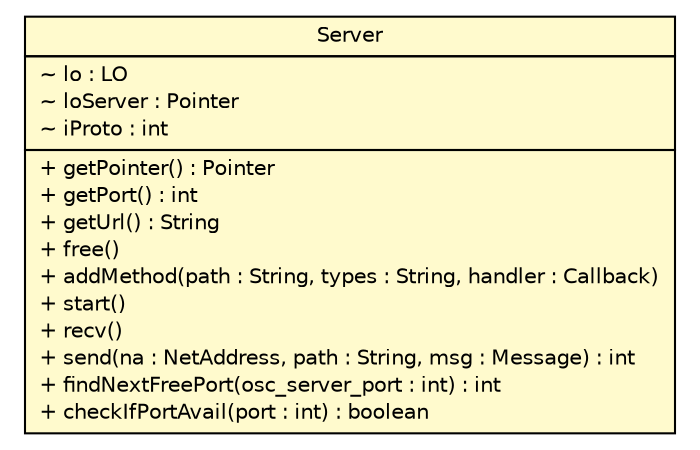#!/usr/local/bin/dot
#
# Class diagram 
# Generated by UMLGraph version R5_6_6-10-gc1d994 (http://www.umlgraph.org/)
#

digraph G {
	edge [fontname="Helvetica",fontsize=10,labelfontname="Helvetica",labelfontsize=10];
	node [fontname="Helvetica",fontsize=10,shape=plaintext];
	nodesep=0.25;
	ranksep=0.5;
	// ch.lowres.jlo.Server
	c176 [label=<<table title="ch.lowres.jlo.Server" border="0" cellborder="1" cellspacing="0" cellpadding="2" port="p" bgcolor="lemonChiffon" href="./Server.html">
		<tr><td><table border="0" cellspacing="0" cellpadding="1">
<tr><td align="center" balign="center"> Server </td></tr>
		</table></td></tr>
		<tr><td><table border="0" cellspacing="0" cellpadding="1">
<tr><td align="left" balign="left"> ~ lo : LO </td></tr>
<tr><td align="left" balign="left"> ~ loServer : Pointer </td></tr>
<tr><td align="left" balign="left"> ~ iProto : int </td></tr>
		</table></td></tr>
		<tr><td><table border="0" cellspacing="0" cellpadding="1">
<tr><td align="left" balign="left"> + getPointer() : Pointer </td></tr>
<tr><td align="left" balign="left"> + getPort() : int </td></tr>
<tr><td align="left" balign="left"> + getUrl() : String </td></tr>
<tr><td align="left" balign="left"> + free() </td></tr>
<tr><td align="left" balign="left"> + addMethod(path : String, types : String, handler : Callback) </td></tr>
<tr><td align="left" balign="left"> + start() </td></tr>
<tr><td align="left" balign="left"> + recv() </td></tr>
<tr><td align="left" balign="left"> + send(na : NetAddress, path : String, msg : Message) : int </td></tr>
<tr><td align="left" balign="left"> + findNextFreePort(osc_server_port : int) : int </td></tr>
<tr><td align="left" balign="left"> + checkIfPortAvail(port : int) : boolean </td></tr>
		</table></td></tr>
		</table>>, URL="./Server.html", fontname="Helvetica", fontcolor="black", fontsize=10.0];
}


